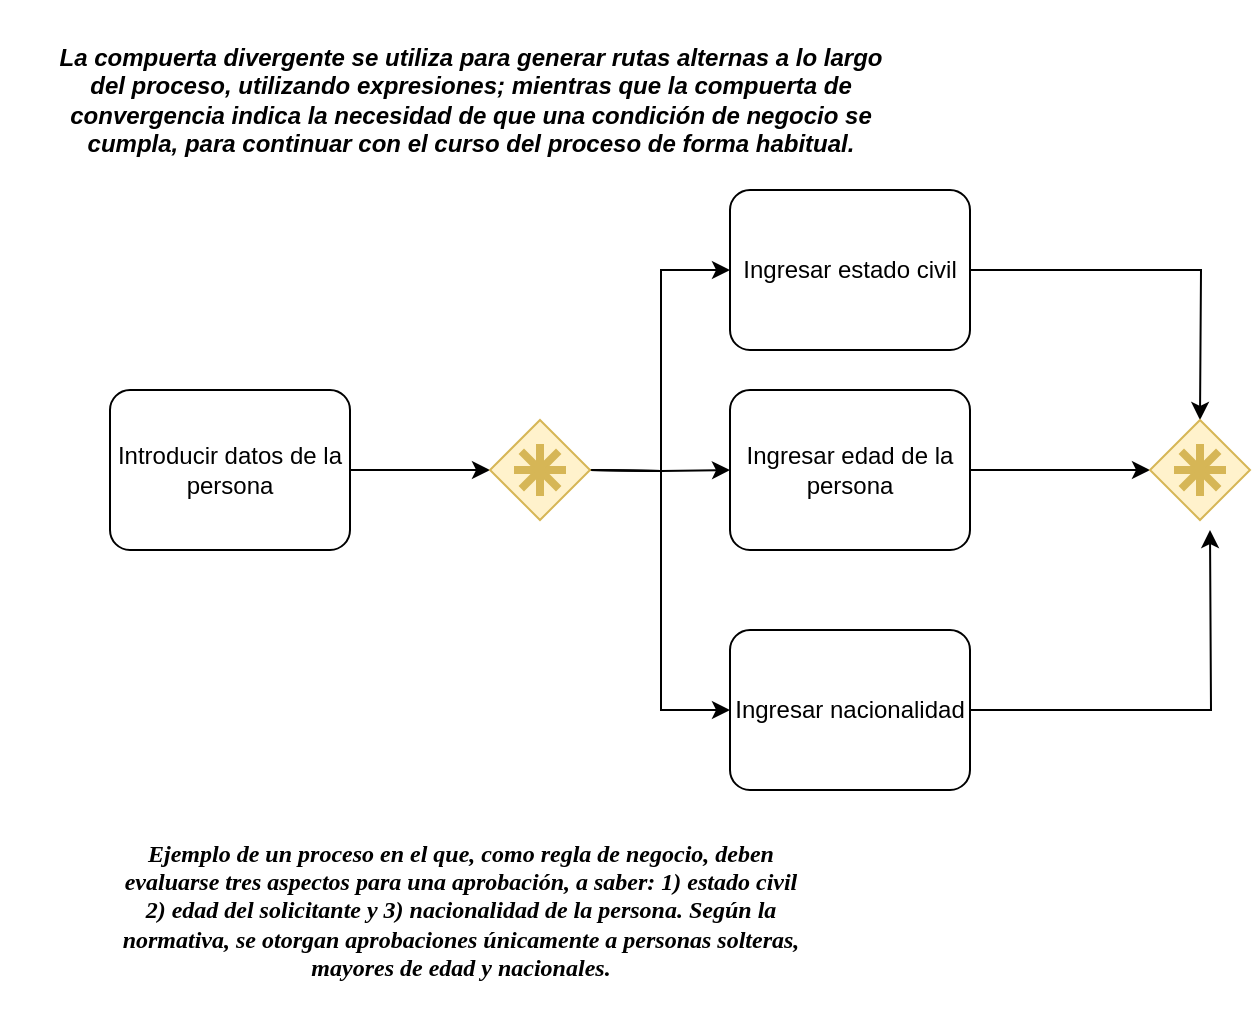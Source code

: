 <mxfile version="20.3.0" type="device"><diagram id="_iI80al29D_X8GqBWjR7" name="Página-1"><mxGraphModel dx="868" dy="553" grid="1" gridSize="10" guides="1" tooltips="1" connect="1" arrows="1" fold="1" page="1" pageScale="1" pageWidth="1169" pageHeight="827" math="0" shadow="0"><root><mxCell id="0"/><mxCell id="1" parent="0"/><mxCell id="gSnS8Y4Ajq--9ml3neJ9-21" value="" style="edgeStyle=orthogonalEdgeStyle;rounded=0;orthogonalLoop=1;jettySize=auto;html=1;fontFamily=Georgia;" edge="1" parent="1" source="gSnS8Y4Ajq--9ml3neJ9-2"><mxGeometry relative="1" as="geometry"><mxPoint x="370" y="270" as="targetPoint"/></mxGeometry></mxCell><mxCell id="gSnS8Y4Ajq--9ml3neJ9-2" value="Introducir datos de la persona" style="points=[[0.25,0,0],[0.5,0,0],[0.75,0,0],[1,0.25,0],[1,0.5,0],[1,0.75,0],[0.75,1,0],[0.5,1,0],[0.25,1,0],[0,0.75,0],[0,0.5,0],[0,0.25,0]];shape=mxgraph.bpmn.task;whiteSpace=wrap;rectStyle=rounded;size=10;taskMarker=abstract;" vertex="1" parent="1"><mxGeometry x="180" y="230" width="120" height="80" as="geometry"/></mxCell><mxCell id="gSnS8Y4Ajq--9ml3neJ9-14" value="&lt;h4&gt;&lt;i&gt;La compuerta divergente se utiliza para generar rutas alternas a lo largo&lt;br&gt;del proceso, utilizando expresiones; mientras que la compuerta de&lt;br&gt;convergencia indica la necesidad de que una condición de negocio se&lt;br&gt;cumpla, para continuar con el curso del proceso de forma habitual.&lt;/i&gt;&lt;br&gt;&lt;/h4&gt;" style="text;html=1;align=center;verticalAlign=middle;resizable=0;points=[];autosize=1;strokeColor=none;fillColor=none;" vertex="1" parent="1"><mxGeometry x="145" y="35" width="430" height="100" as="geometry"/></mxCell><mxCell id="gSnS8Y4Ajq--9ml3neJ9-15" value="&lt;h4&gt;&lt;i&gt;Ejemplo de un proceso en el que, como regla de negocio, deben&lt;br&gt;evaluarse tres aspectos para una aprobación, a saber: 1) estado civil&lt;br&gt;2) edad del solicitante y 3) nacionalidad de la persona. Según la&lt;br&gt;normativa, se otorgan aprobaciones únicamente a personas solteras,&lt;br&gt;mayores de edad y nacionales.&lt;/i&gt;&lt;br&gt;&lt;/h4&gt;" style="text;html=1;align=center;verticalAlign=middle;resizable=0;points=[];autosize=1;strokeColor=none;fillColor=none;fontFamily=Georgia;" vertex="1" parent="1"><mxGeometry x="125" y="430" width="460" height="120" as="geometry"/></mxCell><mxCell id="gSnS8Y4Ajq--9ml3neJ9-27" style="edgeStyle=orthogonalEdgeStyle;rounded=0;orthogonalLoop=1;jettySize=auto;html=1;fontFamily=Georgia;" edge="1" parent="1" source="gSnS8Y4Ajq--9ml3neJ9-16"><mxGeometry relative="1" as="geometry"><mxPoint x="730" y="300" as="targetPoint"/></mxGeometry></mxCell><mxCell id="gSnS8Y4Ajq--9ml3neJ9-16" value="Ingresar nacionalidad" style="points=[[0.25,0,0],[0.5,0,0],[0.75,0,0],[1,0.25,0],[1,0.5,0],[1,0.75,0],[0.75,1,0],[0.5,1,0],[0.25,1,0],[0,0.75,0],[0,0.5,0],[0,0.25,0]];shape=mxgraph.bpmn.task;whiteSpace=wrap;rectStyle=rounded;size=10;taskMarker=abstract;" vertex="1" parent="1"><mxGeometry x="490" y="350" width="120" height="80" as="geometry"/></mxCell><mxCell id="gSnS8Y4Ajq--9ml3neJ9-25" value="" style="edgeStyle=orthogonalEdgeStyle;rounded=0;orthogonalLoop=1;jettySize=auto;html=1;fontFamily=Georgia;" edge="1" parent="1" source="gSnS8Y4Ajq--9ml3neJ9-17"><mxGeometry relative="1" as="geometry"><mxPoint x="700" y="270" as="targetPoint"/></mxGeometry></mxCell><mxCell id="gSnS8Y4Ajq--9ml3neJ9-17" value="Ingresar edad de la persona" style="points=[[0.25,0,0],[0.5,0,0],[0.75,0,0],[1,0.25,0],[1,0.5,0],[1,0.75,0],[0.75,1,0],[0.5,1,0],[0.25,1,0],[0,0.75,0],[0,0.5,0],[0,0.25,0]];shape=mxgraph.bpmn.task;whiteSpace=wrap;rectStyle=rounded;size=10;taskMarker=abstract;" vertex="1" parent="1"><mxGeometry x="490" y="230" width="120" height="80" as="geometry"/></mxCell><mxCell id="gSnS8Y4Ajq--9ml3neJ9-26" style="edgeStyle=orthogonalEdgeStyle;rounded=0;orthogonalLoop=1;jettySize=auto;html=1;entryX=0.5;entryY=0;entryDx=0;entryDy=0;entryPerimeter=0;fontFamily=Georgia;" edge="1" parent="1" source="gSnS8Y4Ajq--9ml3neJ9-18"><mxGeometry relative="1" as="geometry"><mxPoint x="725" y="245" as="targetPoint"/></mxGeometry></mxCell><mxCell id="gSnS8Y4Ajq--9ml3neJ9-18" value="Ingresar estado civil" style="points=[[0.25,0,0],[0.5,0,0],[0.75,0,0],[1,0.25,0],[1,0.5,0],[1,0.75,0],[0.75,1,0],[0.5,1,0],[0.25,1,0],[0,0.75,0],[0,0.5,0],[0,0.25,0]];shape=mxgraph.bpmn.task;whiteSpace=wrap;rectStyle=rounded;size=10;taskMarker=abstract;" vertex="1" parent="1"><mxGeometry x="490" y="130" width="120" height="80" as="geometry"/></mxCell><mxCell id="gSnS8Y4Ajq--9ml3neJ9-22" value="" style="edgeStyle=orthogonalEdgeStyle;rounded=0;orthogonalLoop=1;jettySize=auto;html=1;fontFamily=Georgia;" edge="1" parent="1" target="gSnS8Y4Ajq--9ml3neJ9-17"><mxGeometry relative="1" as="geometry"><mxPoint x="420" y="270" as="sourcePoint"/></mxGeometry></mxCell><mxCell id="gSnS8Y4Ajq--9ml3neJ9-23" style="edgeStyle=orthogonalEdgeStyle;rounded=0;orthogonalLoop=1;jettySize=auto;html=1;entryX=0;entryY=0.5;entryDx=0;entryDy=0;entryPerimeter=0;fontFamily=Georgia;" edge="1" parent="1" target="gSnS8Y4Ajq--9ml3neJ9-18"><mxGeometry relative="1" as="geometry"><mxPoint x="420" y="270" as="sourcePoint"/></mxGeometry></mxCell><mxCell id="gSnS8Y4Ajq--9ml3neJ9-24" style="edgeStyle=orthogonalEdgeStyle;rounded=0;orthogonalLoop=1;jettySize=auto;html=1;entryX=0;entryY=0.5;entryDx=0;entryDy=0;entryPerimeter=0;fontFamily=Georgia;" edge="1" parent="1" target="gSnS8Y4Ajq--9ml3neJ9-16"><mxGeometry relative="1" as="geometry"><mxPoint x="420" y="270" as="sourcePoint"/></mxGeometry></mxCell><mxCell id="gSnS8Y4Ajq--9ml3neJ9-28" value="" style="points=[[0.25,0.25,0],[0.5,0,0],[0.75,0.25,0],[1,0.5,0],[0.75,0.75,0],[0.5,1,0],[0.25,0.75,0],[0,0.5,0]];shape=mxgraph.bpmn.gateway2;html=1;verticalLabelPosition=bottom;labelBackgroundColor=#ffffff;verticalAlign=top;align=center;perimeter=rhombusPerimeter;outlineConnect=0;outline=none;symbol=none;gwType=complex;fontFamily=Georgia;fillColor=#fff2cc;strokeColor=#d6b656;" vertex="1" parent="1"><mxGeometry x="370" y="245" width="50" height="50" as="geometry"/></mxCell><mxCell id="gSnS8Y4Ajq--9ml3neJ9-29" value="" style="points=[[0.25,0.25,0],[0.5,0,0],[0.75,0.25,0],[1,0.5,0],[0.75,0.75,0],[0.5,1,0],[0.25,0.75,0],[0,0.5,0]];shape=mxgraph.bpmn.gateway2;html=1;verticalLabelPosition=bottom;labelBackgroundColor=#ffffff;verticalAlign=top;align=center;perimeter=rhombusPerimeter;outlineConnect=0;outline=none;symbol=none;gwType=complex;fontFamily=Georgia;fillColor=#fff2cc;strokeColor=#d6b656;" vertex="1" parent="1"><mxGeometry x="700" y="245" width="50" height="50" as="geometry"/></mxCell></root></mxGraphModel></diagram></mxfile>